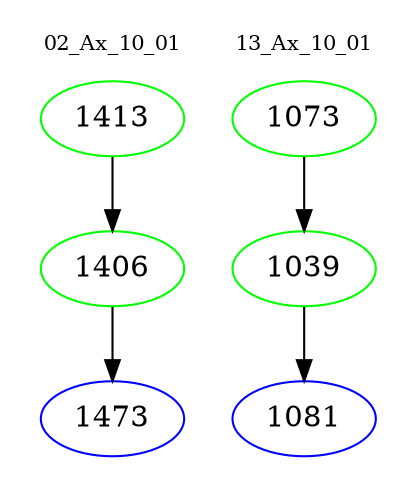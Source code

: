 digraph{
subgraph cluster_0 {
color = white
label = "02_Ax_10_01";
fontsize=10;
T0_1413 [label="1413", color="green"]
T0_1413 -> T0_1406 [color="black"]
T0_1406 [label="1406", color="green"]
T0_1406 -> T0_1473 [color="black"]
T0_1473 [label="1473", color="blue"]
}
subgraph cluster_1 {
color = white
label = "13_Ax_10_01";
fontsize=10;
T1_1073 [label="1073", color="green"]
T1_1073 -> T1_1039 [color="black"]
T1_1039 [label="1039", color="green"]
T1_1039 -> T1_1081 [color="black"]
T1_1081 [label="1081", color="blue"]
}
}
